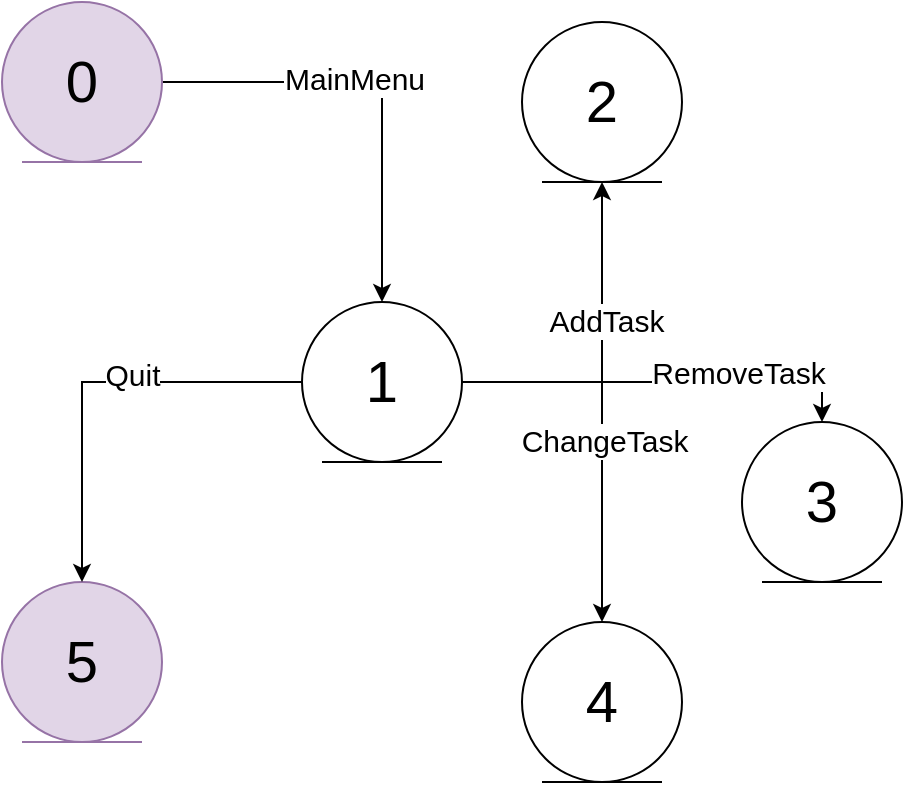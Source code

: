 <mxfile version="12.5.1" type="github">
  <diagram name="Page-1" id="e7e014a7-5840-1c2e-5031-d8a46d1fe8dd">
    <mxGraphModel dx="1296" dy="767" grid="1" gridSize="10" guides="1" tooltips="1" connect="1" arrows="1" fold="1" page="1" pageScale="1" pageWidth="1169" pageHeight="826" background="#ffffff" math="0" shadow="0">
      <root>
        <mxCell id="0"/>
        <mxCell id="1" parent="0"/>
        <mxCell id="ie0VM2NiUkhbdAI-yJ1A-50" style="edgeStyle=orthogonalEdgeStyle;rounded=0;orthogonalLoop=1;jettySize=auto;html=1;" edge="1" parent="1" source="ie0VM2NiUkhbdAI-yJ1A-43" target="ie0VM2NiUkhbdAI-yJ1A-45">
          <mxGeometry relative="1" as="geometry"/>
        </mxCell>
        <mxCell id="ie0VM2NiUkhbdAI-yJ1A-51" value="&lt;font style=&quot;font-size: 15px&quot;&gt;MainMenu&lt;/font&gt;" style="text;html=1;align=center;verticalAlign=middle;resizable=0;points=[];labelBackgroundColor=#ffffff;" vertex="1" connectable="0" parent="ie0VM2NiUkhbdAI-yJ1A-50">
          <mxGeometry x="-0.128" y="2" relative="1" as="geometry">
            <mxPoint as="offset"/>
          </mxGeometry>
        </mxCell>
        <mxCell id="ie0VM2NiUkhbdAI-yJ1A-43" value="&lt;font style=&quot;font-size: 29px&quot;&gt;0&lt;/font&gt;" style="ellipse;shape=umlEntity;whiteSpace=wrap;html=1;fillColor=#e1d5e7;strokeColor=#9673a6;" vertex="1" parent="1">
          <mxGeometry x="310" y="170" width="80" height="80" as="geometry"/>
        </mxCell>
        <mxCell id="ie0VM2NiUkhbdAI-yJ1A-44" value="&lt;font style=&quot;font-size: 29px&quot;&gt;5&lt;/font&gt;" style="ellipse;shape=umlEntity;whiteSpace=wrap;html=1;fillColor=#e1d5e7;strokeColor=#9673a6;" vertex="1" parent="1">
          <mxGeometry x="310" y="460" width="80" height="80" as="geometry"/>
        </mxCell>
        <mxCell id="ie0VM2NiUkhbdAI-yJ1A-53" style="edgeStyle=orthogonalEdgeStyle;rounded=0;orthogonalLoop=1;jettySize=auto;html=1;entryX=0.5;entryY=1;entryDx=0;entryDy=0;" edge="1" parent="1" source="ie0VM2NiUkhbdAI-yJ1A-45" target="ie0VM2NiUkhbdAI-yJ1A-46">
          <mxGeometry relative="1" as="geometry"/>
        </mxCell>
        <mxCell id="ie0VM2NiUkhbdAI-yJ1A-60" value="&lt;font style=&quot;font-size: 15px&quot;&gt;AddTask&lt;/font&gt;" style="text;html=1;align=center;verticalAlign=middle;resizable=0;points=[];labelBackgroundColor=#ffffff;" vertex="1" connectable="0" parent="ie0VM2NiUkhbdAI-yJ1A-53">
          <mxGeometry x="-0.177" y="31" relative="1" as="geometry">
            <mxPoint x="33" y="-31" as="offset"/>
          </mxGeometry>
        </mxCell>
        <mxCell id="ie0VM2NiUkhbdAI-yJ1A-56" style="edgeStyle=orthogonalEdgeStyle;rounded=0;orthogonalLoop=1;jettySize=auto;html=1;entryX=0.5;entryY=0;entryDx=0;entryDy=0;" edge="1" parent="1" source="ie0VM2NiUkhbdAI-yJ1A-45" target="ie0VM2NiUkhbdAI-yJ1A-47">
          <mxGeometry relative="1" as="geometry"/>
        </mxCell>
        <mxCell id="ie0VM2NiUkhbdAI-yJ1A-61" value="&lt;font style=&quot;font-size: 15px&quot;&gt;RemoveTask&lt;/font&gt;" style="text;html=1;align=center;verticalAlign=middle;resizable=0;points=[];labelBackgroundColor=#ffffff;" vertex="1" connectable="0" parent="ie0VM2NiUkhbdAI-yJ1A-56">
          <mxGeometry x="0.378" y="5" relative="1" as="geometry">
            <mxPoint as="offset"/>
          </mxGeometry>
        </mxCell>
        <mxCell id="ie0VM2NiUkhbdAI-yJ1A-57" style="edgeStyle=orthogonalEdgeStyle;rounded=0;orthogonalLoop=1;jettySize=auto;html=1;entryX=0.5;entryY=0;entryDx=0;entryDy=0;" edge="1" parent="1" source="ie0VM2NiUkhbdAI-yJ1A-45" target="ie0VM2NiUkhbdAI-yJ1A-48">
          <mxGeometry relative="1" as="geometry"/>
        </mxCell>
        <mxCell id="ie0VM2NiUkhbdAI-yJ1A-62" value="&lt;font style=&quot;font-size: 15px&quot;&gt;ChangeTask&lt;/font&gt;" style="text;html=1;align=center;verticalAlign=middle;resizable=0;points=[];labelBackgroundColor=#ffffff;" vertex="1" connectable="0" parent="ie0VM2NiUkhbdAI-yJ1A-57">
          <mxGeometry x="-0.264" y="-28" relative="1" as="geometry">
            <mxPoint x="29" y="29" as="offset"/>
          </mxGeometry>
        </mxCell>
        <mxCell id="ie0VM2NiUkhbdAI-yJ1A-58" style="edgeStyle=orthogonalEdgeStyle;rounded=0;orthogonalLoop=1;jettySize=auto;html=1;entryX=0.5;entryY=0;entryDx=0;entryDy=0;" edge="1" parent="1" source="ie0VM2NiUkhbdAI-yJ1A-45" target="ie0VM2NiUkhbdAI-yJ1A-44">
          <mxGeometry relative="1" as="geometry"/>
        </mxCell>
        <mxCell id="ie0VM2NiUkhbdAI-yJ1A-59" value="&lt;font style=&quot;font-size: 15px&quot;&gt;Quit&lt;/font&gt;" style="text;html=1;align=center;verticalAlign=middle;resizable=0;points=[];labelBackgroundColor=#ffffff;" vertex="1" connectable="0" parent="ie0VM2NiUkhbdAI-yJ1A-58">
          <mxGeometry x="-0.187" y="-4" relative="1" as="geometry">
            <mxPoint as="offset"/>
          </mxGeometry>
        </mxCell>
        <mxCell id="ie0VM2NiUkhbdAI-yJ1A-45" value="&lt;font style=&quot;font-size: 29px&quot;&gt;1&lt;/font&gt;" style="ellipse;shape=umlEntity;whiteSpace=wrap;html=1;" vertex="1" parent="1">
          <mxGeometry x="460" y="320" width="80" height="80" as="geometry"/>
        </mxCell>
        <mxCell id="ie0VM2NiUkhbdAI-yJ1A-46" value="&lt;font style=&quot;font-size: 29px&quot;&gt;2&lt;/font&gt;" style="ellipse;shape=umlEntity;whiteSpace=wrap;html=1;" vertex="1" parent="1">
          <mxGeometry x="570" y="180" width="80" height="80" as="geometry"/>
        </mxCell>
        <mxCell id="ie0VM2NiUkhbdAI-yJ1A-47" value="&lt;font style=&quot;font-size: 29px&quot;&gt;3&lt;/font&gt;" style="ellipse;shape=umlEntity;whiteSpace=wrap;html=1;" vertex="1" parent="1">
          <mxGeometry x="680" y="380" width="80" height="80" as="geometry"/>
        </mxCell>
        <mxCell id="ie0VM2NiUkhbdAI-yJ1A-48" value="&lt;font style=&quot;font-size: 29px&quot;&gt;4&lt;/font&gt;" style="ellipse;shape=umlEntity;whiteSpace=wrap;html=1;" vertex="1" parent="1">
          <mxGeometry x="570" y="480" width="80" height="80" as="geometry"/>
        </mxCell>
      </root>
    </mxGraphModel>
  </diagram>
</mxfile>
